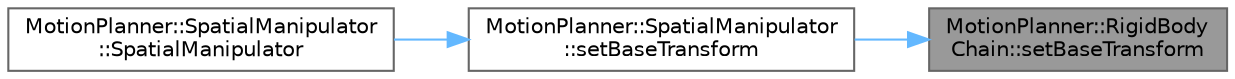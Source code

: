 digraph "MotionPlanner::RigidBodyChain::setBaseTransform"
{
 // LATEX_PDF_SIZE
  bgcolor="transparent";
  edge [fontname=Helvetica,fontsize=10,labelfontname=Helvetica,labelfontsize=10];
  node [fontname=Helvetica,fontsize=10,shape=box,height=0.2,width=0.4];
  rankdir="RL";
  Node1 [label="MotionPlanner::RigidBody\lChain::setBaseTransform",height=0.2,width=0.4,color="gray40", fillcolor="grey60", style="filled", fontcolor="black",tooltip=" "];
  Node1 -> Node2 [dir="back",color="steelblue1",style="solid"];
  Node2 [label="MotionPlanner::SpatialManipulator\l::setBaseTransform",height=0.2,width=0.4,color="grey40", fillcolor="white", style="filled",URL="$class_motion_planner_1_1_spatial_manipulator.html#af2d1d8319bdf3843d42e50798a931f21",tooltip=" "];
  Node2 -> Node3 [dir="back",color="steelblue1",style="solid"];
  Node3 [label="MotionPlanner::SpatialManipulator\l::SpatialManipulator",height=0.2,width=0.4,color="grey40", fillcolor="white", style="filled",URL="$class_motion_planner_1_1_spatial_manipulator.html#a19f4688d36a3a25f3f01284753e707de",tooltip=" "];
}
